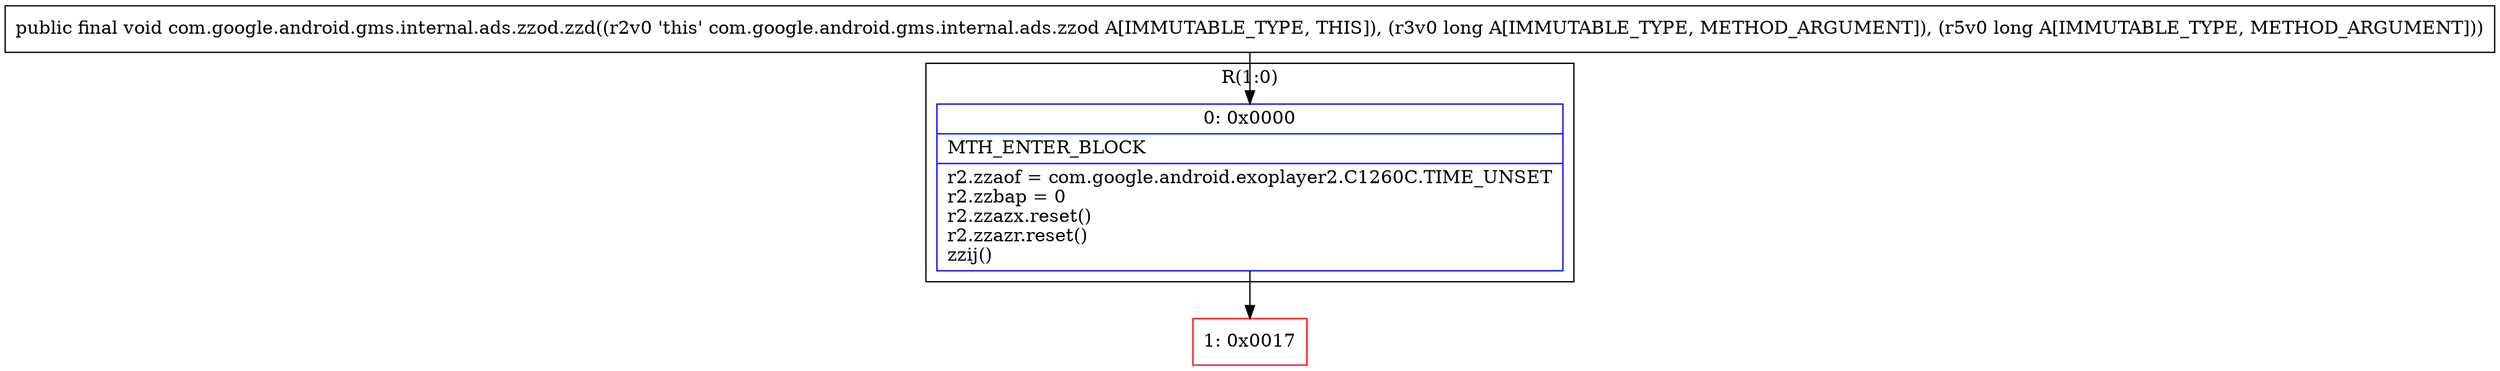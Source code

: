 digraph "CFG forcom.google.android.gms.internal.ads.zzod.zzd(JJ)V" {
subgraph cluster_Region_1707397639 {
label = "R(1:0)";
node [shape=record,color=blue];
Node_0 [shape=record,label="{0\:\ 0x0000|MTH_ENTER_BLOCK\l|r2.zzaof = com.google.android.exoplayer2.C1260C.TIME_UNSET\lr2.zzbap = 0\lr2.zzazx.reset()\lr2.zzazr.reset()\lzzij()\l}"];
}
Node_1 [shape=record,color=red,label="{1\:\ 0x0017}"];
MethodNode[shape=record,label="{public final void com.google.android.gms.internal.ads.zzod.zzd((r2v0 'this' com.google.android.gms.internal.ads.zzod A[IMMUTABLE_TYPE, THIS]), (r3v0 long A[IMMUTABLE_TYPE, METHOD_ARGUMENT]), (r5v0 long A[IMMUTABLE_TYPE, METHOD_ARGUMENT])) }"];
MethodNode -> Node_0;
Node_0 -> Node_1;
}

